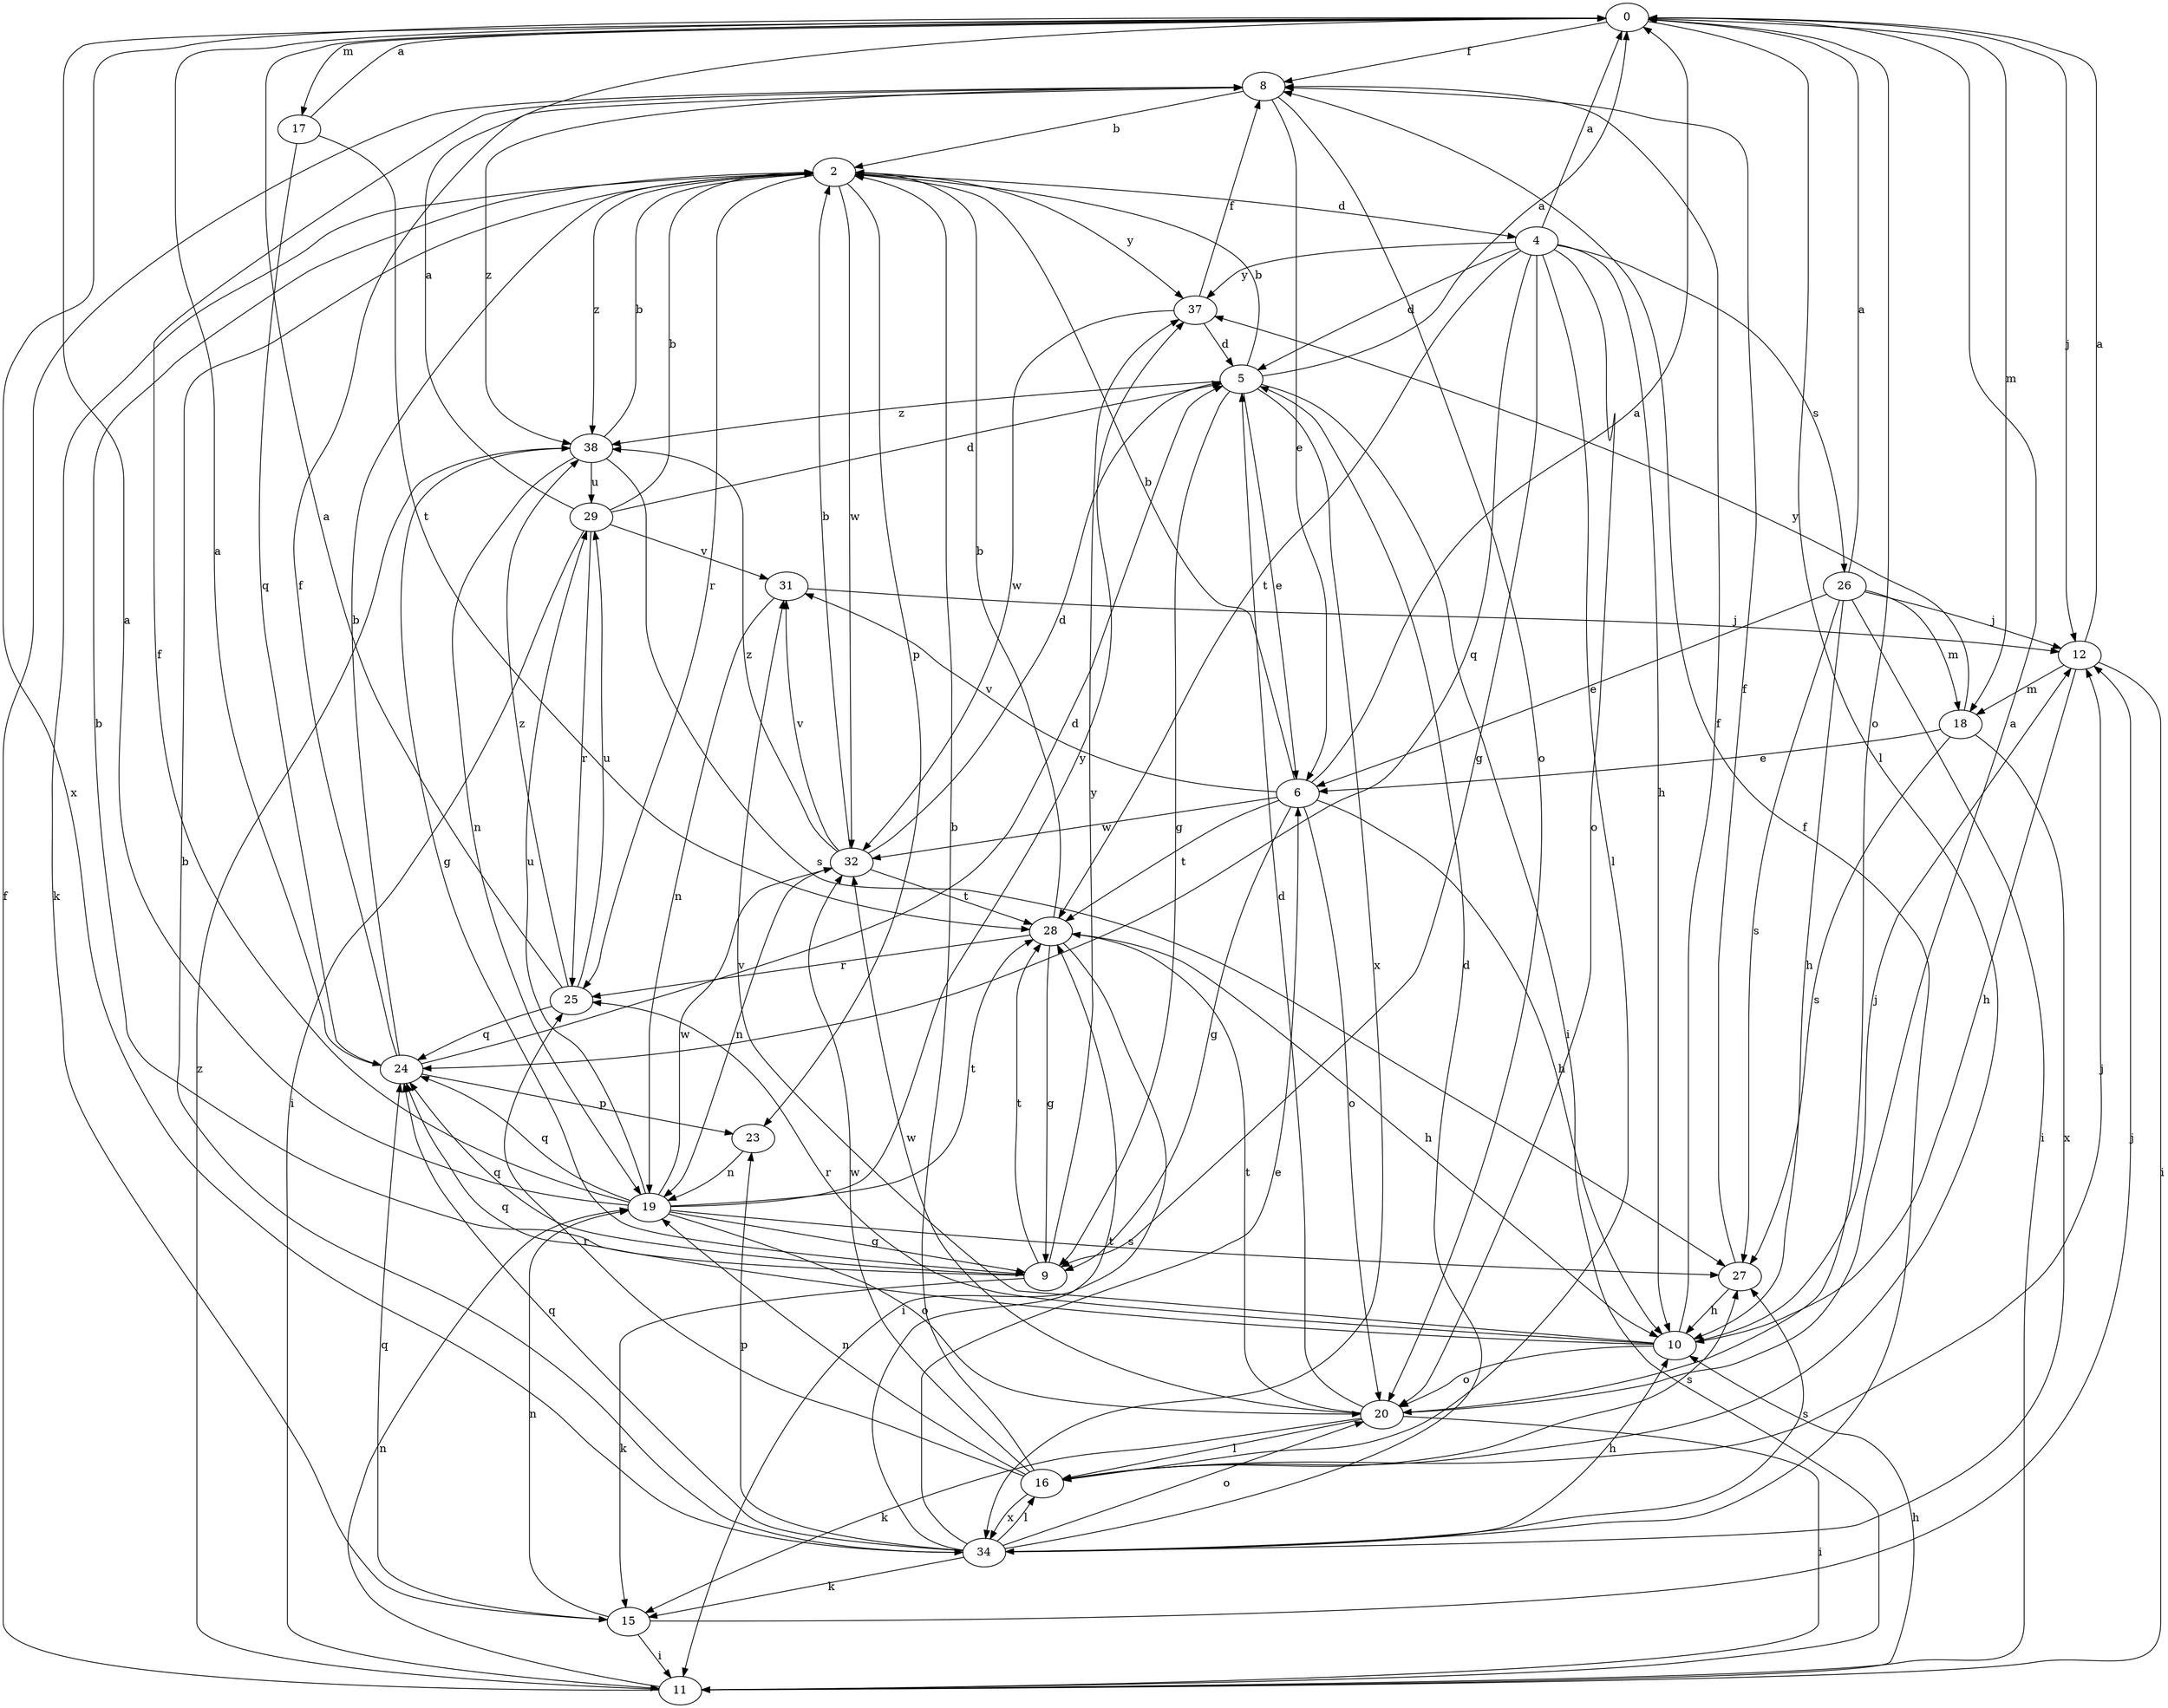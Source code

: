 strict digraph  {
0;
2;
4;
5;
6;
8;
9;
10;
11;
12;
15;
16;
17;
18;
19;
20;
23;
24;
25;
26;
27;
28;
29;
31;
32;
34;
37;
38;
0 -> 8  [label=f];
0 -> 12  [label=j];
0 -> 16  [label=l];
0 -> 17  [label=m];
0 -> 18  [label=m];
0 -> 20  [label=o];
0 -> 34  [label=x];
2 -> 4  [label=d];
2 -> 15  [label=k];
2 -> 23  [label=p];
2 -> 25  [label=r];
2 -> 32  [label=w];
2 -> 37  [label=y];
2 -> 38  [label=z];
4 -> 0  [label=a];
4 -> 5  [label=d];
4 -> 9  [label=g];
4 -> 10  [label=h];
4 -> 16  [label=l];
4 -> 20  [label=o];
4 -> 24  [label=q];
4 -> 26  [label=s];
4 -> 28  [label=t];
4 -> 37  [label=y];
5 -> 0  [label=a];
5 -> 2  [label=b];
5 -> 6  [label=e];
5 -> 9  [label=g];
5 -> 11  [label=i];
5 -> 34  [label=x];
5 -> 38  [label=z];
6 -> 0  [label=a];
6 -> 2  [label=b];
6 -> 9  [label=g];
6 -> 10  [label=h];
6 -> 20  [label=o];
6 -> 28  [label=t];
6 -> 31  [label=v];
6 -> 32  [label=w];
8 -> 2  [label=b];
8 -> 6  [label=e];
8 -> 20  [label=o];
8 -> 38  [label=z];
9 -> 2  [label=b];
9 -> 15  [label=k];
9 -> 24  [label=q];
9 -> 28  [label=t];
9 -> 37  [label=y];
10 -> 8  [label=f];
10 -> 12  [label=j];
10 -> 20  [label=o];
10 -> 24  [label=q];
10 -> 25  [label=r];
10 -> 31  [label=v];
11 -> 8  [label=f];
11 -> 10  [label=h];
11 -> 19  [label=n];
11 -> 38  [label=z];
12 -> 0  [label=a];
12 -> 10  [label=h];
12 -> 11  [label=i];
12 -> 18  [label=m];
15 -> 11  [label=i];
15 -> 12  [label=j];
15 -> 19  [label=n];
15 -> 24  [label=q];
16 -> 2  [label=b];
16 -> 12  [label=j];
16 -> 19  [label=n];
16 -> 25  [label=r];
16 -> 27  [label=s];
16 -> 32  [label=w];
16 -> 34  [label=x];
17 -> 0  [label=a];
17 -> 24  [label=q];
17 -> 28  [label=t];
18 -> 6  [label=e];
18 -> 27  [label=s];
18 -> 34  [label=x];
18 -> 37  [label=y];
19 -> 0  [label=a];
19 -> 8  [label=f];
19 -> 9  [label=g];
19 -> 20  [label=o];
19 -> 24  [label=q];
19 -> 27  [label=s];
19 -> 28  [label=t];
19 -> 29  [label=u];
19 -> 32  [label=w];
19 -> 37  [label=y];
20 -> 0  [label=a];
20 -> 5  [label=d];
20 -> 11  [label=i];
20 -> 15  [label=k];
20 -> 16  [label=l];
20 -> 28  [label=t];
20 -> 32  [label=w];
23 -> 19  [label=n];
24 -> 0  [label=a];
24 -> 2  [label=b];
24 -> 5  [label=d];
24 -> 8  [label=f];
24 -> 23  [label=p];
25 -> 0  [label=a];
25 -> 24  [label=q];
25 -> 29  [label=u];
25 -> 38  [label=z];
26 -> 0  [label=a];
26 -> 6  [label=e];
26 -> 10  [label=h];
26 -> 11  [label=i];
26 -> 12  [label=j];
26 -> 18  [label=m];
26 -> 27  [label=s];
27 -> 8  [label=f];
27 -> 10  [label=h];
28 -> 2  [label=b];
28 -> 9  [label=g];
28 -> 10  [label=h];
28 -> 11  [label=i];
28 -> 25  [label=r];
29 -> 0  [label=a];
29 -> 2  [label=b];
29 -> 5  [label=d];
29 -> 11  [label=i];
29 -> 25  [label=r];
29 -> 31  [label=v];
31 -> 12  [label=j];
31 -> 19  [label=n];
32 -> 2  [label=b];
32 -> 5  [label=d];
32 -> 19  [label=n];
32 -> 28  [label=t];
32 -> 31  [label=v];
32 -> 38  [label=z];
34 -> 2  [label=b];
34 -> 5  [label=d];
34 -> 6  [label=e];
34 -> 8  [label=f];
34 -> 10  [label=h];
34 -> 15  [label=k];
34 -> 16  [label=l];
34 -> 20  [label=o];
34 -> 23  [label=p];
34 -> 24  [label=q];
34 -> 27  [label=s];
34 -> 28  [label=t];
37 -> 5  [label=d];
37 -> 8  [label=f];
37 -> 32  [label=w];
38 -> 2  [label=b];
38 -> 9  [label=g];
38 -> 19  [label=n];
38 -> 27  [label=s];
38 -> 29  [label=u];
}
